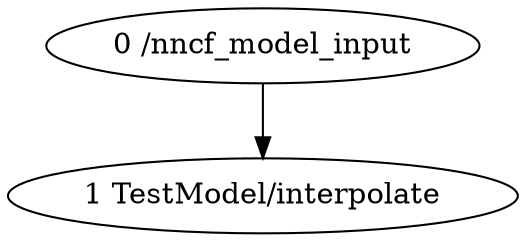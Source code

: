strict digraph  {
"0 /nncf_model_input" [id=0, scope="", type=nncf_model_input];
"1 TestModel/interpolate" [id=1, scope=TestModel, type=interpolate];
"0 /nncf_model_input" -> "1 TestModel/interpolate";
}
